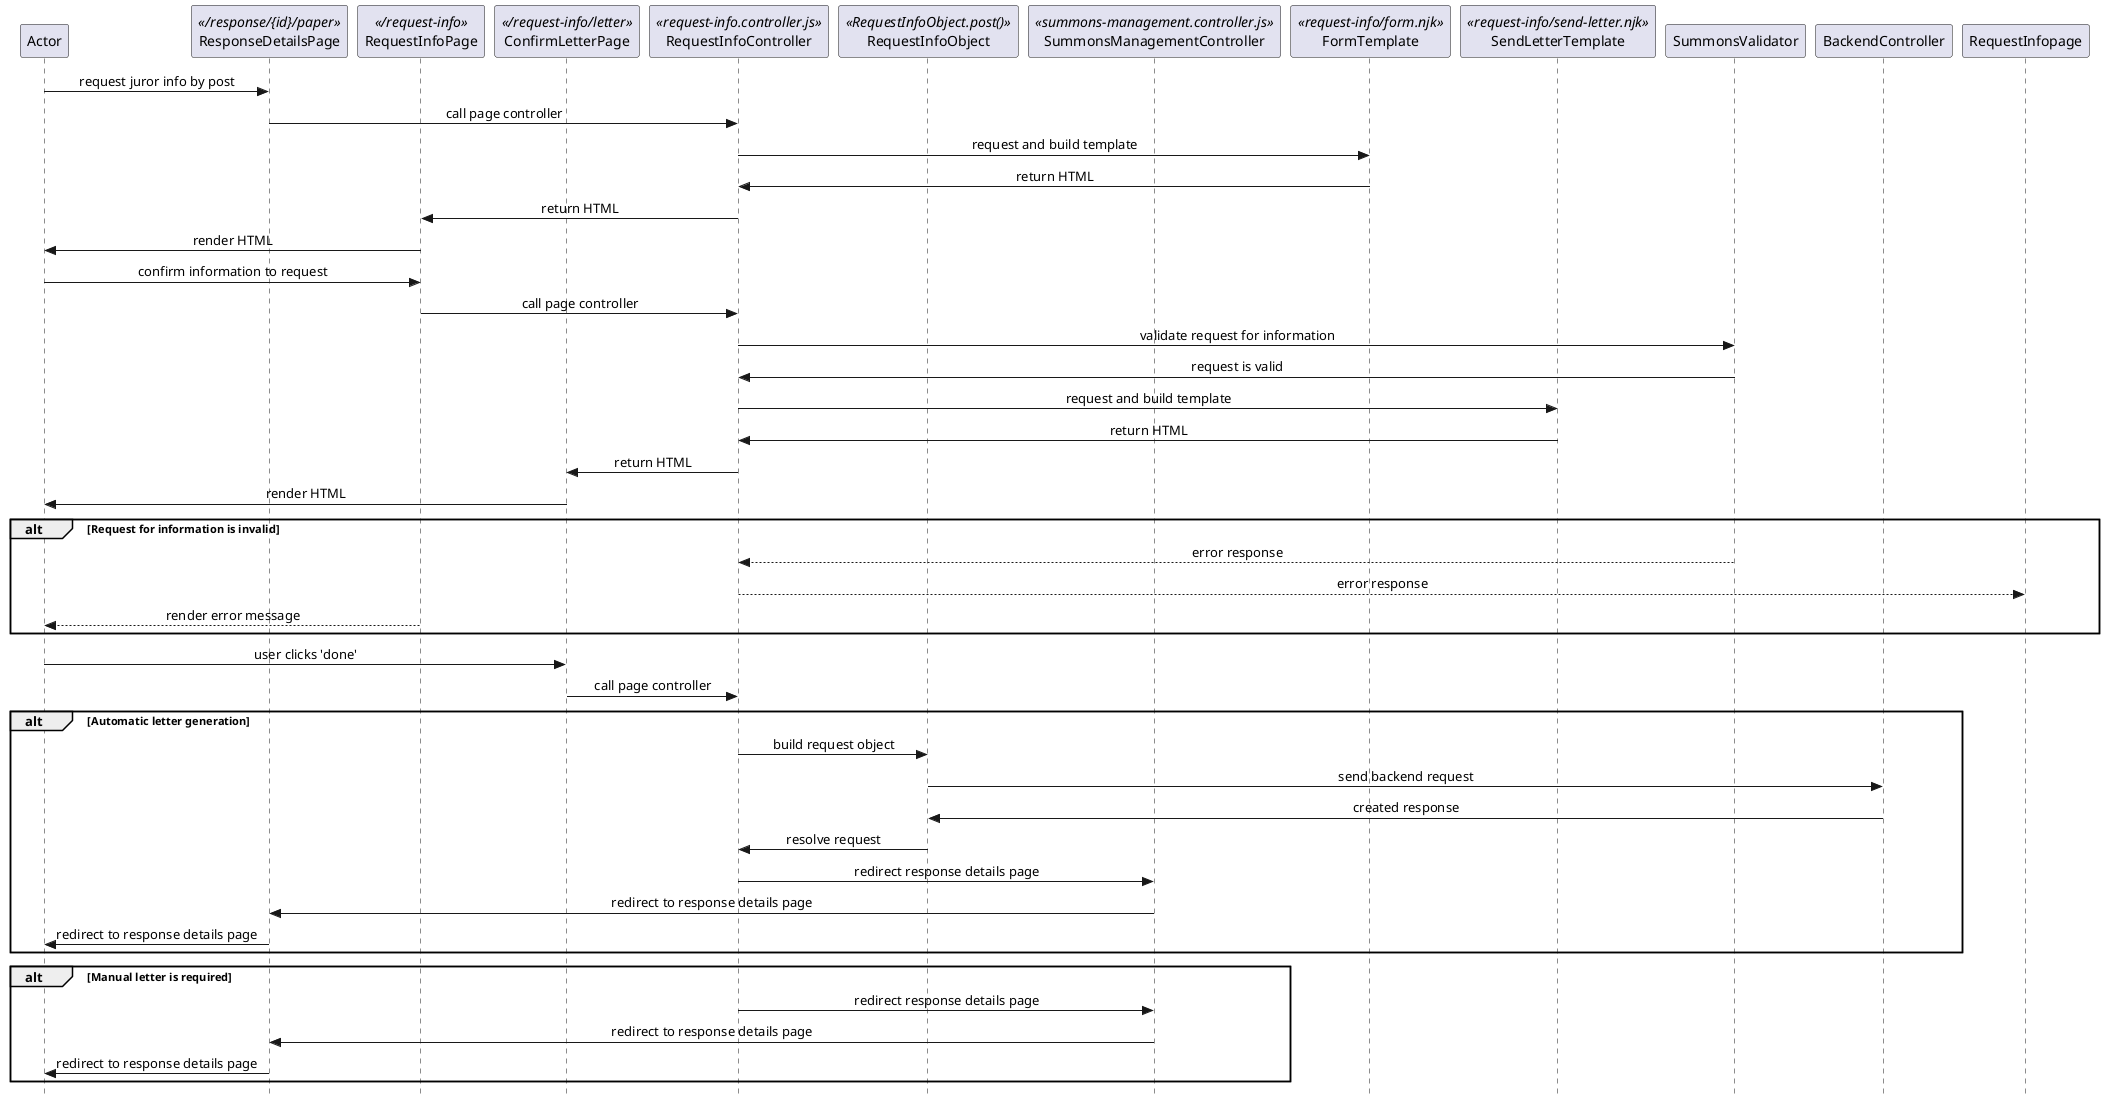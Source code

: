 @startuml request-info

skinparam Style strictuml 
skinparam SequenceMessageAlignment center

participant Actor

''' LOCAL ROUTING
participant ResponseDetailsPage <</response/{id}/paper>>
participant RequestInfoPage <</request-info>>
participant ConfirmLetterPage <</request-info/letter>>


''' CONTROLLER AND REQUEST OBJECTS
participant RequestInfoController <<request-info.controller.js>>
participant RequestInfoObject <<RequestInfoObject.post()>>
participant SummonsManagementController <<summons-management.controller.js>>

''' TEMPLATES
participant FormTemplate <<request-info/form.njk>>
participant SendLetterTemplate <<request-info/send-letter.njk>>

''' FILTERS AND VALIDATORS
participant SummonsValidator

''' BACKEND CONTROLLER
participant BackendController



''' JOURNEY FLOW
Actor -> ResponseDetailsPage : request juror info by post

ResponseDetailsPage -> RequestInfoController : call page controller

RequestInfoController -> FormTemplate : request and build template
RequestInfoController <- FormTemplate : return HTML
RequestInfoPage <- RequestInfoController : return HTML
Actor <- RequestInfoPage : render HTML

Actor -> RequestInfoPage : confirm information to request

RequestInfoPage -> RequestInfoController : call page controller

RequestInfoController -> SummonsValidator : validate request for information
RequestInfoController <- SummonsValidator : request is valid

RequestInfoController -> SendLetterTemplate : request and build template
RequestInfoController <- SendLetterTemplate : return HTML
ConfirmLetterPage <- RequestInfoController: return HTML
Actor <- ConfirmLetterPage : render HTML

alt Request for information is invalid
    RequestInfoController <-- SummonsValidator : error response
    RequestInfopage <-- RequestInfoController : error response
    Actor <-- RequestInfoPage : render error message
end

Actor -> ConfirmLetterPage : user clicks 'done'
ConfirmLetterPage -> RequestInfoController : call page controller

alt Automatic letter generation
    RequestInfoController -> RequestInfoObject : build request object
    RequestInfoObject -> BackendController : send backend request
    RequestInfoObject <- BackendController : created response
    RequestInfoController <- RequestInfoObject : resolve request

    RequestInfoController -> SummonsManagementController : redirect response details page
    ResponseDetailsPage <- SummonsManagementController : redirect to response details page
    Actor <- ResponseDetailsPage : redirect to response details page
end

alt Manual letter is required
    RequestInfoController -> SummonsManagementController : redirect response details page
    ResponseDetailsPage <- SummonsManagementController : redirect to response details page
    Actor <- ResponseDetailsPage : redirect to response details page    
end

@enduml